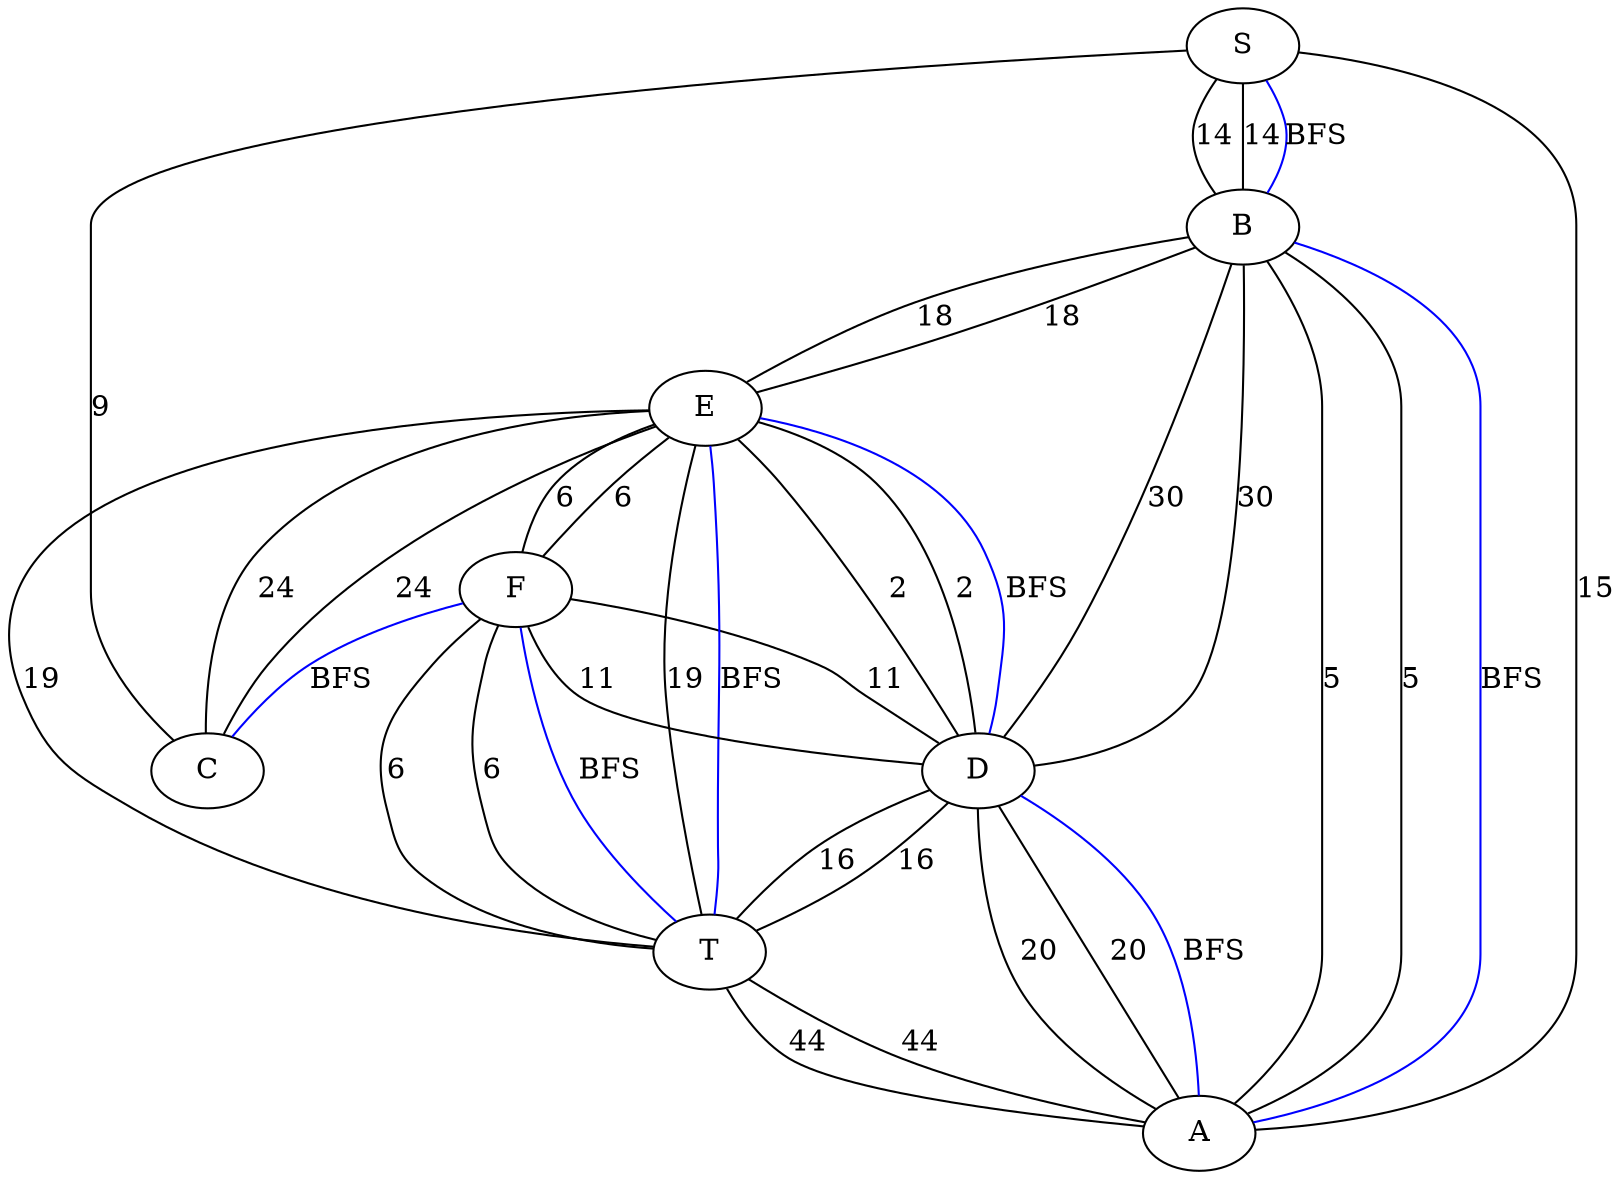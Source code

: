 graph testgraph004bfsdot {
	S -- B [label=14]
	A -- S [label=15]
	A -- B [label=5]
	A -- D [label=20]
	A -- T [label=44]
	B -- S [label=14]
	B -- A [label=5]
	B -- D [label=30]
	B -- E [label=18]
	C -- S [label=9]
	C -- E [label=24]
	D -- A [label=20]
	D -- B [label=30]
	D -- E [label=2]
	D -- F [label=11]
	D -- T [label=16]
	E -- B [label=18]
	E -- C [label=24]
	E -- D [label=2]
	E -- F [label=6]
	E -- T [label=19]
	F -- D [label=11]
	F -- E [label=6]
	F -- T [label=6]
	T -- A [label=44]
	T -- D [label=16]
	T -- F [label=6]
	T -- E [label=19]
	S -- B -- A -- D -- E -- T -- F -- C [label=BFS, color=blue]
}